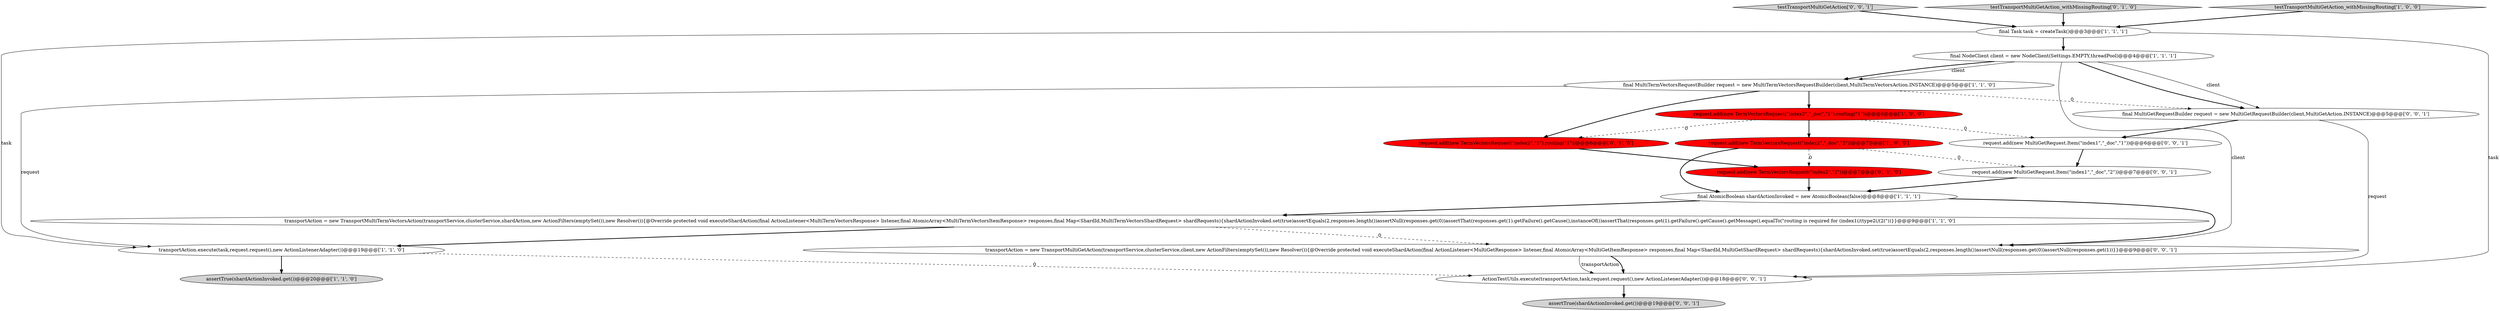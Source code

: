 digraph {
12 [style = filled, label = "request.add(new TermVectorsRequest(\"index2\",\"2\"))@@@7@@@['0', '1', '0']", fillcolor = red, shape = ellipse image = "AAA1AAABBB2BBB"];
13 [style = filled, label = "testTransportMultiGetAction['0', '0', '1']", fillcolor = lightgray, shape = diamond image = "AAA0AAABBB3BBB"];
16 [style = filled, label = "request.add(new MultiGetRequest.Item(\"index1\",\"_doc\",\"1\"))@@@6@@@['0', '0', '1']", fillcolor = white, shape = ellipse image = "AAA0AAABBB3BBB"];
1 [style = filled, label = "request.add(new TermVectorsRequest(\"index2\",\"_doc\",\"1\").routing(\"1\"))@@@6@@@['1', '0', '0']", fillcolor = red, shape = ellipse image = "AAA1AAABBB1BBB"];
6 [style = filled, label = "assertTrue(shardActionInvoked.get())@@@20@@@['1', '1', '0']", fillcolor = lightgray, shape = ellipse image = "AAA0AAABBB1BBB"];
0 [style = filled, label = "final NodeClient client = new NodeClient(Settings.EMPTY,threadPool)@@@4@@@['1', '1', '1']", fillcolor = white, shape = ellipse image = "AAA0AAABBB1BBB"];
7 [style = filled, label = "final Task task = createTask()@@@3@@@['1', '1', '1']", fillcolor = white, shape = ellipse image = "AAA0AAABBB1BBB"];
11 [style = filled, label = "request.add(new TermVectorsRequest(\"index2\",\"1\").routing(\"1\"))@@@6@@@['0', '1', '0']", fillcolor = red, shape = ellipse image = "AAA1AAABBB2BBB"];
14 [style = filled, label = "ActionTestUtils.execute(transportAction,task,request.request(),new ActionListenerAdapter())@@@18@@@['0', '0', '1']", fillcolor = white, shape = ellipse image = "AAA0AAABBB3BBB"];
5 [style = filled, label = "transportAction = new TransportMultiTermVectorsAction(transportService,clusterService,shardAction,new ActionFilters(emptySet()),new Resolver()){@Override protected void executeShardAction(final ActionListener<MultiTermVectorsResponse> listener,final AtomicArray<MultiTermVectorsItemResponse> responses,final Map<ShardId,MultiTermVectorsShardRequest> shardRequests){shardActionInvoked.set(true)assertEquals(2,responses.length())assertNull(responses.get(0))assertThat(responses.get(1).getFailure().getCause(),instanceOf())assertThat(responses.get(1).getFailure().getCause().getMessage(),equalTo(\"routing is required for (index1(/(type2(/(2(\"))}}@@@9@@@['1', '1', '0']", fillcolor = white, shape = ellipse image = "AAA0AAABBB1BBB"];
4 [style = filled, label = "final AtomicBoolean shardActionInvoked = new AtomicBoolean(false)@@@8@@@['1', '1', '1']", fillcolor = white, shape = ellipse image = "AAA0AAABBB1BBB"];
2 [style = filled, label = "transportAction.execute(task,request.request(),new ActionListenerAdapter())@@@19@@@['1', '1', '0']", fillcolor = white, shape = ellipse image = "AAA0AAABBB1BBB"];
17 [style = filled, label = "assertTrue(shardActionInvoked.get())@@@19@@@['0', '0', '1']", fillcolor = lightgray, shape = ellipse image = "AAA0AAABBB3BBB"];
18 [style = filled, label = "transportAction = new TransportMultiGetAction(transportService,clusterService,client,new ActionFilters(emptySet()),new Resolver()){@Override protected void executeShardAction(final ActionListener<MultiGetResponse> listener,final AtomicArray<MultiGetItemResponse> responses,final Map<ShardId,MultiGetShardRequest> shardRequests){shardActionInvoked.set(true)assertEquals(2,responses.length())assertNull(responses.get(0))assertNull(responses.get(1))}}@@@9@@@['0', '0', '1']", fillcolor = white, shape = ellipse image = "AAA0AAABBB3BBB"];
10 [style = filled, label = "testTransportMultiGetAction_withMissingRouting['0', '1', '0']", fillcolor = lightgray, shape = diamond image = "AAA0AAABBB2BBB"];
9 [style = filled, label = "testTransportMultiGetAction_withMissingRouting['1', '0', '0']", fillcolor = lightgray, shape = diamond image = "AAA0AAABBB1BBB"];
15 [style = filled, label = "final MultiGetRequestBuilder request = new MultiGetRequestBuilder(client,MultiGetAction.INSTANCE)@@@5@@@['0', '0', '1']", fillcolor = white, shape = ellipse image = "AAA0AAABBB3BBB"];
19 [style = filled, label = "request.add(new MultiGetRequest.Item(\"index1\",\"_doc\",\"2\"))@@@7@@@['0', '0', '1']", fillcolor = white, shape = ellipse image = "AAA0AAABBB3BBB"];
8 [style = filled, label = "final MultiTermVectorsRequestBuilder request = new MultiTermVectorsRequestBuilder(client,MultiTermVectorsAction.INSTANCE)@@@5@@@['1', '1', '0']", fillcolor = white, shape = ellipse image = "AAA0AAABBB1BBB"];
3 [style = filled, label = "request.add(new TermVectorsRequest(\"index2\",\"_doc\",\"2\"))@@@7@@@['1', '0', '0']", fillcolor = red, shape = ellipse image = "AAA1AAABBB1BBB"];
18->14 [style = solid, label="transportAction"];
0->15 [style = solid, label="client"];
2->6 [style = bold, label=""];
8->15 [style = dashed, label="0"];
1->3 [style = bold, label=""];
14->17 [style = bold, label=""];
8->2 [style = solid, label="request"];
7->0 [style = bold, label=""];
11->12 [style = bold, label=""];
4->18 [style = bold, label=""];
9->7 [style = bold, label=""];
15->16 [style = bold, label=""];
16->19 [style = bold, label=""];
5->18 [style = dashed, label="0"];
3->4 [style = bold, label=""];
10->7 [style = bold, label=""];
0->15 [style = bold, label=""];
3->19 [style = dashed, label="0"];
7->14 [style = solid, label="task"];
8->1 [style = bold, label=""];
5->2 [style = bold, label=""];
15->14 [style = solid, label="request"];
3->12 [style = dashed, label="0"];
2->14 [style = dashed, label="0"];
12->4 [style = bold, label=""];
13->7 [style = bold, label=""];
1->11 [style = dashed, label="0"];
1->16 [style = dashed, label="0"];
0->18 [style = solid, label="client"];
0->8 [style = bold, label=""];
0->8 [style = solid, label="client"];
19->4 [style = bold, label=""];
7->2 [style = solid, label="task"];
8->11 [style = bold, label=""];
4->5 [style = bold, label=""];
18->14 [style = bold, label=""];
}
